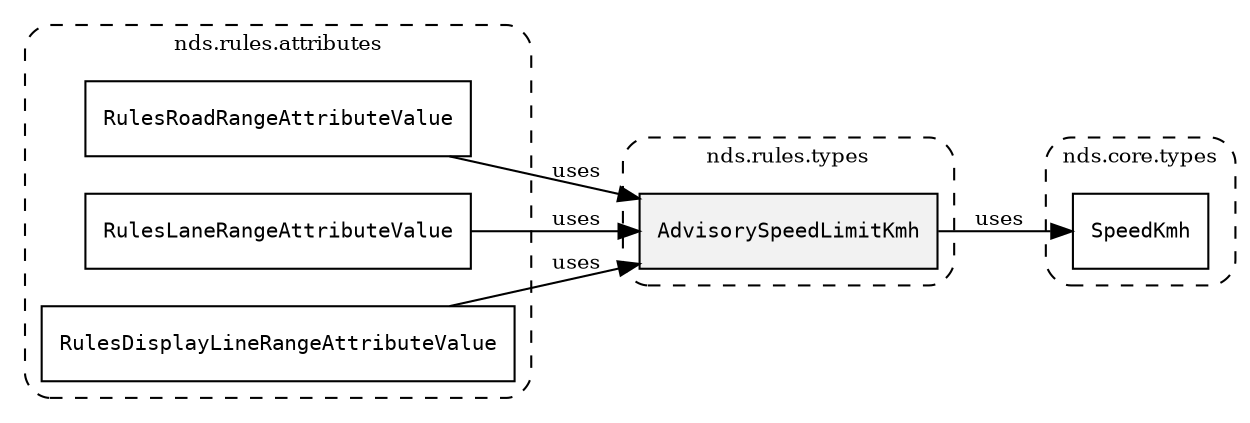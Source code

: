 /**
 * This dot file creates symbol collaboration diagram for AdvisorySpeedLimitKmh.
 */
digraph ZSERIO
{
    node [shape=box, fontsize=10];
    rankdir="LR";
    fontsize=10;
    tooltip="AdvisorySpeedLimitKmh collaboration diagram";

    subgraph "cluster_nds.rules.types"
    {
        style="dashed, rounded";
        label="nds.rules.types";
        tooltip="Package nds.rules.types";
        href="../../../content/packages/nds.rules.types.html#Package-nds-rules-types";
        target="_parent";

        "AdvisorySpeedLimitKmh" [style="filled", fillcolor="#0000000D", target="_parent", label=<<font face="monospace"><table align="center" border="0" cellspacing="0" cellpadding="0"><tr><td href="../../../content/packages/nds.rules.types.html#Subtype-AdvisorySpeedLimitKmh" title="Subtype defined in nds.rules.types">AdvisorySpeedLimitKmh</td></tr></table></font>>];
    }

    subgraph "cluster_nds.core.types"
    {
        style="dashed, rounded";
        label="nds.core.types";
        tooltip="Package nds.core.types";
        href="../../../content/packages/nds.core.types.html#Package-nds-core-types";
        target="_parent";

        "SpeedKmh" [target="_parent", label=<<font face="monospace"><table align="center" border="0" cellspacing="0" cellpadding="0"><tr><td href="../../../content/packages/nds.core.types.html#Subtype-SpeedKmh" title="Subtype defined in nds.core.types">SpeedKmh</td></tr></table></font>>];
    }

    subgraph "cluster_nds.rules.attributes"
    {
        style="dashed, rounded";
        label="nds.rules.attributes";
        tooltip="Package nds.rules.attributes";
        href="../../../content/packages/nds.rules.attributes.html#Package-nds-rules-attributes";
        target="_parent";

        "RulesRoadRangeAttributeValue" [target="_parent", label=<<font face="monospace"><table align="center" border="0" cellspacing="0" cellpadding="0"><tr><td href="../../../content/packages/nds.rules.attributes.html#Choice-RulesRoadRangeAttributeValue" title="Choice defined in nds.rules.attributes">RulesRoadRangeAttributeValue</td></tr></table></font>>];
        "RulesLaneRangeAttributeValue" [target="_parent", label=<<font face="monospace"><table align="center" border="0" cellspacing="0" cellpadding="0"><tr><td href="../../../content/packages/nds.rules.attributes.html#Choice-RulesLaneRangeAttributeValue" title="Choice defined in nds.rules.attributes">RulesLaneRangeAttributeValue</td></tr></table></font>>];
        "RulesDisplayLineRangeAttributeValue" [target="_parent", label=<<font face="monospace"><table align="center" border="0" cellspacing="0" cellpadding="0"><tr><td href="../../../content/packages/nds.rules.attributes.html#Choice-RulesDisplayLineRangeAttributeValue" title="Choice defined in nds.rules.attributes">RulesDisplayLineRangeAttributeValue</td></tr></table></font>>];
    }

    "AdvisorySpeedLimitKmh" -> "SpeedKmh" [label="uses", fontsize=10];
    "RulesRoadRangeAttributeValue" -> "AdvisorySpeedLimitKmh" [label="uses", fontsize=10];
    "RulesLaneRangeAttributeValue" -> "AdvisorySpeedLimitKmh" [label="uses", fontsize=10];
    "RulesDisplayLineRangeAttributeValue" -> "AdvisorySpeedLimitKmh" [label="uses", fontsize=10];
}
